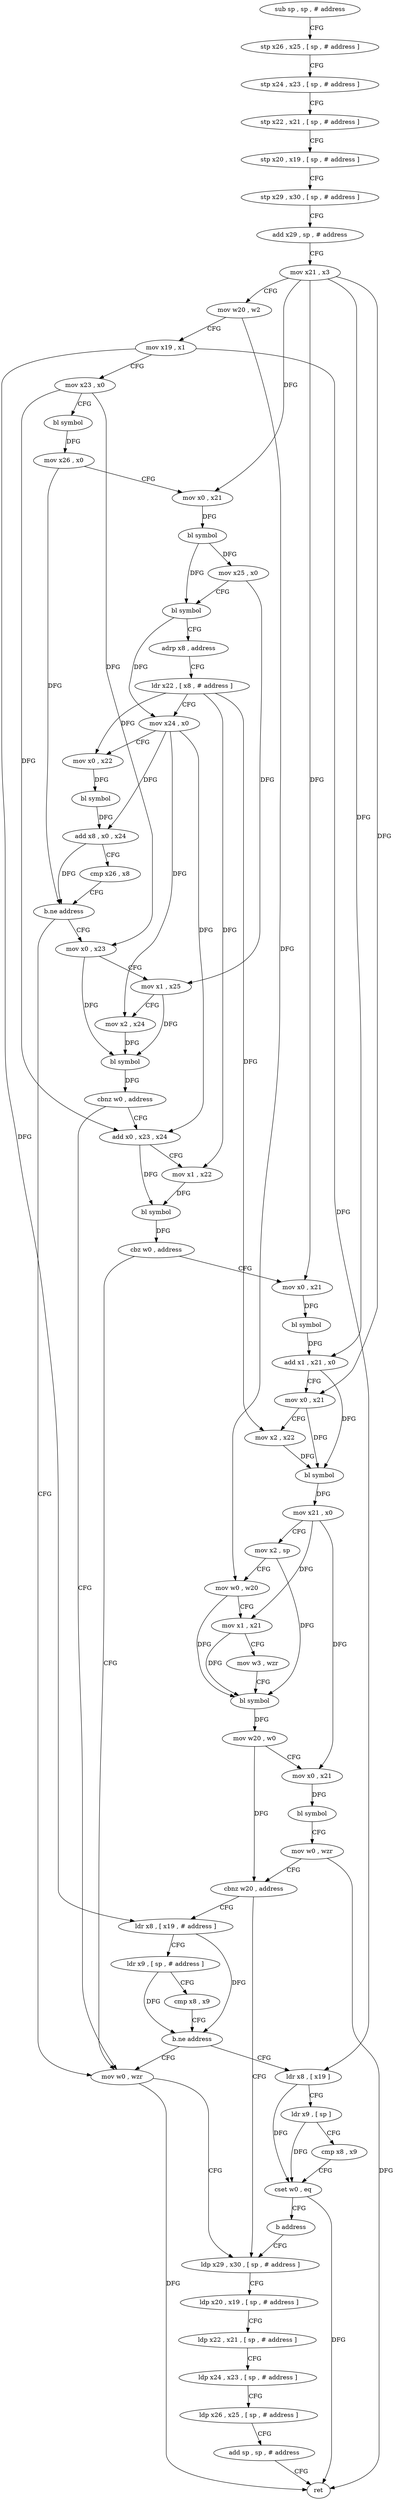 digraph "func" {
"4222336" [label = "sub sp , sp , # address" ]
"4222340" [label = "stp x26 , x25 , [ sp , # address ]" ]
"4222344" [label = "stp x24 , x23 , [ sp , # address ]" ]
"4222348" [label = "stp x22 , x21 , [ sp , # address ]" ]
"4222352" [label = "stp x20 , x19 , [ sp , # address ]" ]
"4222356" [label = "stp x29 , x30 , [ sp , # address ]" ]
"4222360" [label = "add x29 , sp , # address" ]
"4222364" [label = "mov x21 , x3" ]
"4222368" [label = "mov w20 , w2" ]
"4222372" [label = "mov x19 , x1" ]
"4222376" [label = "mov x23 , x0" ]
"4222380" [label = "bl symbol" ]
"4222384" [label = "mov x26 , x0" ]
"4222388" [label = "mov x0 , x21" ]
"4222392" [label = "bl symbol" ]
"4222396" [label = "mov x25 , x0" ]
"4222400" [label = "bl symbol" ]
"4222404" [label = "adrp x8 , address" ]
"4222408" [label = "ldr x22 , [ x8 , # address ]" ]
"4222412" [label = "mov x24 , x0" ]
"4222416" [label = "mov x0 , x22" ]
"4222420" [label = "bl symbol" ]
"4222424" [label = "add x8 , x0 , x24" ]
"4222428" [label = "cmp x26 , x8" ]
"4222432" [label = "b.ne address" ]
"4222472" [label = "mov w0 , wzr" ]
"4222436" [label = "mov x0 , x23" ]
"4222476" [label = "ldp x29 , x30 , [ sp , # address ]" ]
"4222440" [label = "mov x1 , x25" ]
"4222444" [label = "mov x2 , x24" ]
"4222448" [label = "bl symbol" ]
"4222452" [label = "cbnz w0 , address" ]
"4222456" [label = "add x0 , x23 , x24" ]
"4222460" [label = "mov x1 , x22" ]
"4222464" [label = "bl symbol" ]
"4222468" [label = "cbz w0 , address" ]
"4222504" [label = "mov x0 , x21" ]
"4222508" [label = "bl symbol" ]
"4222512" [label = "add x1 , x21 , x0" ]
"4222516" [label = "mov x0 , x21" ]
"4222520" [label = "mov x2 , x22" ]
"4222524" [label = "bl symbol" ]
"4222528" [label = "mov x21 , x0" ]
"4222532" [label = "mov x2 , sp" ]
"4222536" [label = "mov w0 , w20" ]
"4222540" [label = "mov x1 , x21" ]
"4222544" [label = "mov w3 , wzr" ]
"4222548" [label = "bl symbol" ]
"4222552" [label = "mov w20 , w0" ]
"4222556" [label = "mov x0 , x21" ]
"4222560" [label = "bl symbol" ]
"4222564" [label = "mov w0 , wzr" ]
"4222568" [label = "cbnz w20 , address" ]
"4222572" [label = "ldr x8 , [ x19 , # address ]" ]
"4222480" [label = "ldp x20 , x19 , [ sp , # address ]" ]
"4222484" [label = "ldp x22 , x21 , [ sp , # address ]" ]
"4222488" [label = "ldp x24 , x23 , [ sp , # address ]" ]
"4222492" [label = "ldp x26 , x25 , [ sp , # address ]" ]
"4222496" [label = "add sp , sp , # address" ]
"4222500" [label = "ret" ]
"4222576" [label = "ldr x9 , [ sp , # address ]" ]
"4222580" [label = "cmp x8 , x9" ]
"4222584" [label = "b.ne address" ]
"4222588" [label = "ldr x8 , [ x19 ]" ]
"4222592" [label = "ldr x9 , [ sp ]" ]
"4222596" [label = "cmp x8 , x9" ]
"4222600" [label = "cset w0 , eq" ]
"4222604" [label = "b address" ]
"4222336" -> "4222340" [ label = "CFG" ]
"4222340" -> "4222344" [ label = "CFG" ]
"4222344" -> "4222348" [ label = "CFG" ]
"4222348" -> "4222352" [ label = "CFG" ]
"4222352" -> "4222356" [ label = "CFG" ]
"4222356" -> "4222360" [ label = "CFG" ]
"4222360" -> "4222364" [ label = "CFG" ]
"4222364" -> "4222368" [ label = "CFG" ]
"4222364" -> "4222388" [ label = "DFG" ]
"4222364" -> "4222504" [ label = "DFG" ]
"4222364" -> "4222512" [ label = "DFG" ]
"4222364" -> "4222516" [ label = "DFG" ]
"4222368" -> "4222372" [ label = "CFG" ]
"4222368" -> "4222536" [ label = "DFG" ]
"4222372" -> "4222376" [ label = "CFG" ]
"4222372" -> "4222572" [ label = "DFG" ]
"4222372" -> "4222588" [ label = "DFG" ]
"4222376" -> "4222380" [ label = "CFG" ]
"4222376" -> "4222436" [ label = "DFG" ]
"4222376" -> "4222456" [ label = "DFG" ]
"4222380" -> "4222384" [ label = "DFG" ]
"4222384" -> "4222388" [ label = "CFG" ]
"4222384" -> "4222432" [ label = "DFG" ]
"4222388" -> "4222392" [ label = "DFG" ]
"4222392" -> "4222396" [ label = "DFG" ]
"4222392" -> "4222400" [ label = "DFG" ]
"4222396" -> "4222400" [ label = "CFG" ]
"4222396" -> "4222440" [ label = "DFG" ]
"4222400" -> "4222404" [ label = "CFG" ]
"4222400" -> "4222412" [ label = "DFG" ]
"4222404" -> "4222408" [ label = "CFG" ]
"4222408" -> "4222412" [ label = "CFG" ]
"4222408" -> "4222416" [ label = "DFG" ]
"4222408" -> "4222460" [ label = "DFG" ]
"4222408" -> "4222520" [ label = "DFG" ]
"4222412" -> "4222416" [ label = "CFG" ]
"4222412" -> "4222424" [ label = "DFG" ]
"4222412" -> "4222444" [ label = "DFG" ]
"4222412" -> "4222456" [ label = "DFG" ]
"4222416" -> "4222420" [ label = "DFG" ]
"4222420" -> "4222424" [ label = "DFG" ]
"4222424" -> "4222428" [ label = "CFG" ]
"4222424" -> "4222432" [ label = "DFG" ]
"4222428" -> "4222432" [ label = "CFG" ]
"4222432" -> "4222472" [ label = "CFG" ]
"4222432" -> "4222436" [ label = "CFG" ]
"4222472" -> "4222476" [ label = "CFG" ]
"4222472" -> "4222500" [ label = "DFG" ]
"4222436" -> "4222440" [ label = "CFG" ]
"4222436" -> "4222448" [ label = "DFG" ]
"4222476" -> "4222480" [ label = "CFG" ]
"4222440" -> "4222444" [ label = "CFG" ]
"4222440" -> "4222448" [ label = "DFG" ]
"4222444" -> "4222448" [ label = "DFG" ]
"4222448" -> "4222452" [ label = "DFG" ]
"4222452" -> "4222472" [ label = "CFG" ]
"4222452" -> "4222456" [ label = "CFG" ]
"4222456" -> "4222460" [ label = "CFG" ]
"4222456" -> "4222464" [ label = "DFG" ]
"4222460" -> "4222464" [ label = "DFG" ]
"4222464" -> "4222468" [ label = "DFG" ]
"4222468" -> "4222504" [ label = "CFG" ]
"4222468" -> "4222472" [ label = "CFG" ]
"4222504" -> "4222508" [ label = "DFG" ]
"4222508" -> "4222512" [ label = "DFG" ]
"4222512" -> "4222516" [ label = "CFG" ]
"4222512" -> "4222524" [ label = "DFG" ]
"4222516" -> "4222520" [ label = "CFG" ]
"4222516" -> "4222524" [ label = "DFG" ]
"4222520" -> "4222524" [ label = "DFG" ]
"4222524" -> "4222528" [ label = "DFG" ]
"4222528" -> "4222532" [ label = "CFG" ]
"4222528" -> "4222540" [ label = "DFG" ]
"4222528" -> "4222556" [ label = "DFG" ]
"4222532" -> "4222536" [ label = "CFG" ]
"4222532" -> "4222548" [ label = "DFG" ]
"4222536" -> "4222540" [ label = "CFG" ]
"4222536" -> "4222548" [ label = "DFG" ]
"4222540" -> "4222544" [ label = "CFG" ]
"4222540" -> "4222548" [ label = "DFG" ]
"4222544" -> "4222548" [ label = "CFG" ]
"4222548" -> "4222552" [ label = "DFG" ]
"4222552" -> "4222556" [ label = "CFG" ]
"4222552" -> "4222568" [ label = "DFG" ]
"4222556" -> "4222560" [ label = "DFG" ]
"4222560" -> "4222564" [ label = "CFG" ]
"4222564" -> "4222568" [ label = "CFG" ]
"4222564" -> "4222500" [ label = "DFG" ]
"4222568" -> "4222476" [ label = "CFG" ]
"4222568" -> "4222572" [ label = "CFG" ]
"4222572" -> "4222576" [ label = "CFG" ]
"4222572" -> "4222584" [ label = "DFG" ]
"4222480" -> "4222484" [ label = "CFG" ]
"4222484" -> "4222488" [ label = "CFG" ]
"4222488" -> "4222492" [ label = "CFG" ]
"4222492" -> "4222496" [ label = "CFG" ]
"4222496" -> "4222500" [ label = "CFG" ]
"4222576" -> "4222580" [ label = "CFG" ]
"4222576" -> "4222584" [ label = "DFG" ]
"4222580" -> "4222584" [ label = "CFG" ]
"4222584" -> "4222472" [ label = "CFG" ]
"4222584" -> "4222588" [ label = "CFG" ]
"4222588" -> "4222592" [ label = "CFG" ]
"4222588" -> "4222600" [ label = "DFG" ]
"4222592" -> "4222596" [ label = "CFG" ]
"4222592" -> "4222600" [ label = "DFG" ]
"4222596" -> "4222600" [ label = "CFG" ]
"4222600" -> "4222604" [ label = "CFG" ]
"4222600" -> "4222500" [ label = "DFG" ]
"4222604" -> "4222476" [ label = "CFG" ]
}
